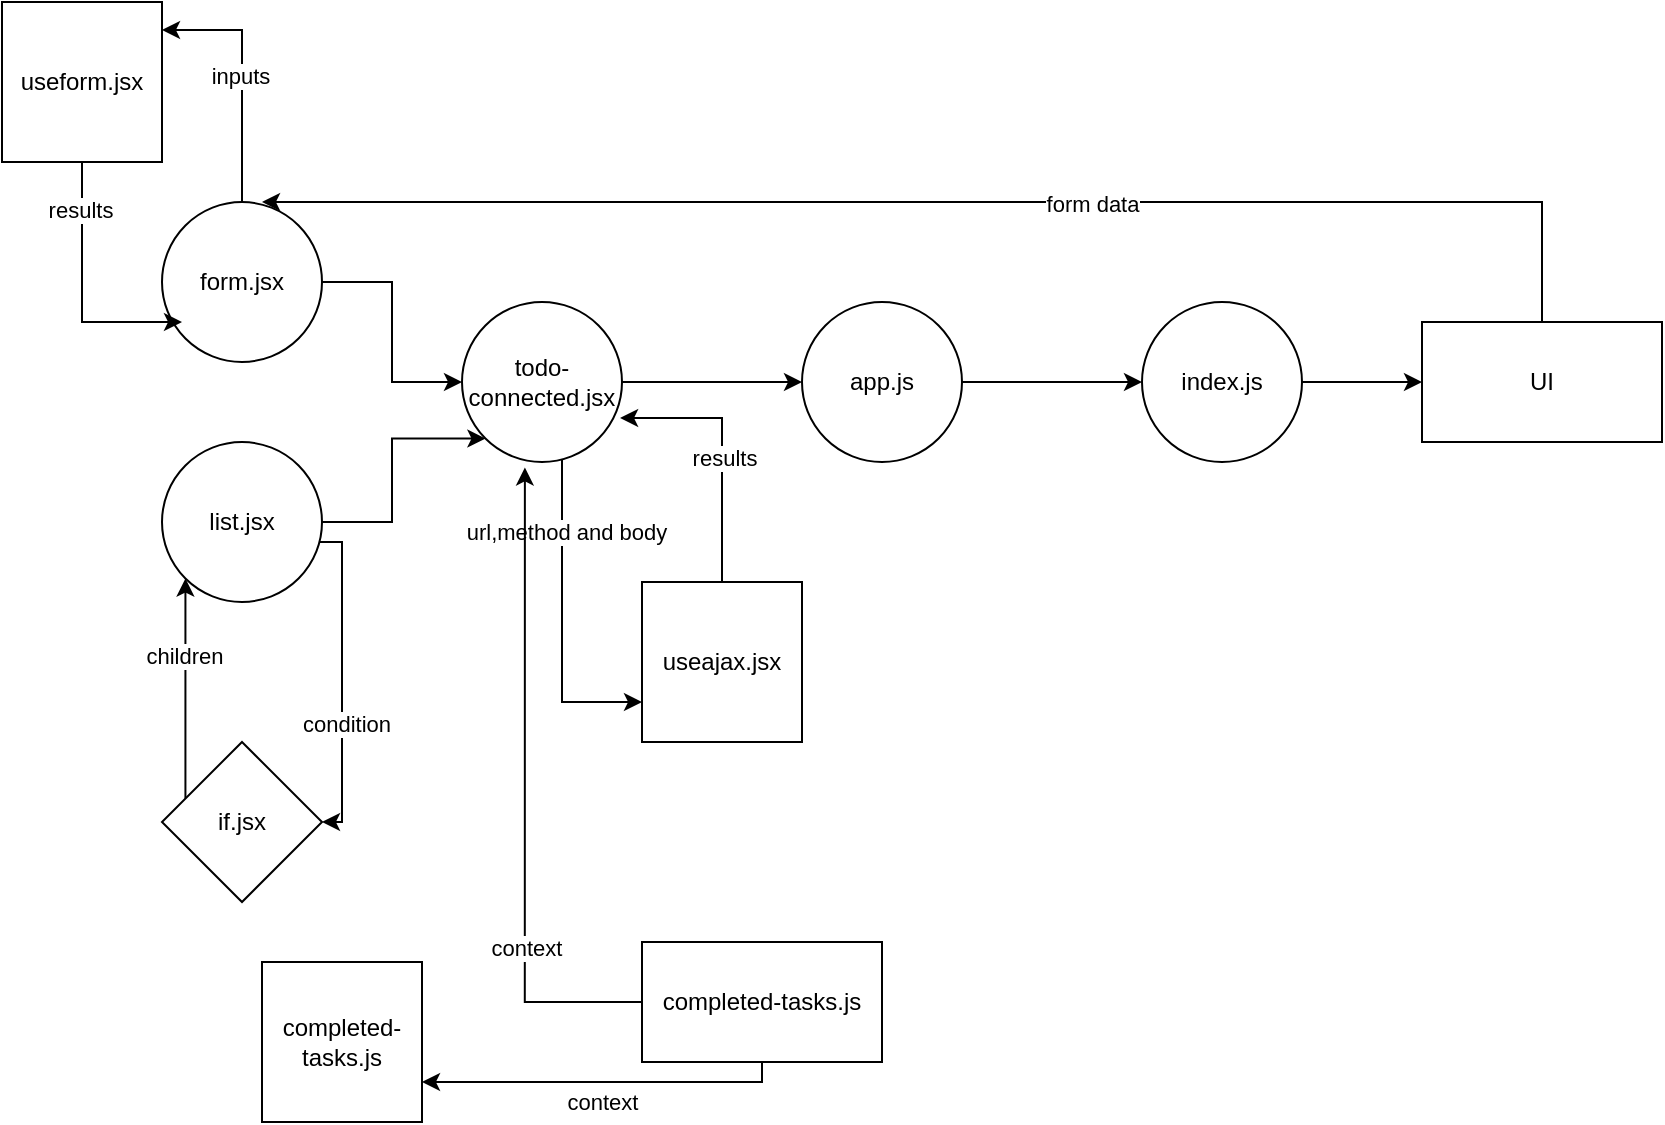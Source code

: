 <mxfile version="14.8.2" type="github">
  <diagram id="JS8aMH_mK2cZ-2c36uuN" name="Page-1">
    <mxGraphModel dx="2090" dy="643" grid="1" gridSize="10" guides="1" tooltips="1" connect="1" arrows="1" fold="1" page="1" pageScale="1" pageWidth="850" pageHeight="1100" math="0" shadow="0">
      <root>
        <mxCell id="0" />
        <mxCell id="1" parent="0" />
        <mxCell id="j0ju8uMQ2UB-qor5FmlF-4" style="edgeStyle=orthogonalEdgeStyle;rounded=0;orthogonalLoop=1;jettySize=auto;html=1;exitX=1;exitY=0.5;exitDx=0;exitDy=0;" parent="1" source="j0ju8uMQ2UB-qor5FmlF-1" target="j0ju8uMQ2UB-qor5FmlF-3" edge="1">
          <mxGeometry relative="1" as="geometry" />
        </mxCell>
        <mxCell id="rif6yRt2SpfoZcCBtPzw-4" style="edgeStyle=orthogonalEdgeStyle;rounded=0;orthogonalLoop=1;jettySize=auto;html=1;entryX=1;entryY=0.175;entryDx=0;entryDy=0;entryPerimeter=0;" parent="1" source="j0ju8uMQ2UB-qor5FmlF-1" target="rif6yRt2SpfoZcCBtPzw-1" edge="1">
          <mxGeometry relative="1" as="geometry" />
        </mxCell>
        <mxCell id="rif6yRt2SpfoZcCBtPzw-5" value="inputs" style="edgeLabel;html=1;align=center;verticalAlign=middle;resizable=0;points=[];" parent="rif6yRt2SpfoZcCBtPzw-4" vertex="1" connectable="0">
          <mxGeometry y="1" relative="1" as="geometry">
            <mxPoint as="offset" />
          </mxGeometry>
        </mxCell>
        <mxCell id="j0ju8uMQ2UB-qor5FmlF-1" value="form.jsx" style="ellipse;whiteSpace=wrap;html=1;aspect=fixed;" parent="1" vertex="1">
          <mxGeometry x="10" y="130" width="80" height="80" as="geometry" />
        </mxCell>
        <mxCell id="j0ju8uMQ2UB-qor5FmlF-5" style="edgeStyle=orthogonalEdgeStyle;rounded=0;orthogonalLoop=1;jettySize=auto;html=1;entryX=0;entryY=1;entryDx=0;entryDy=0;" parent="1" source="j0ju8uMQ2UB-qor5FmlF-2" target="j0ju8uMQ2UB-qor5FmlF-3" edge="1">
          <mxGeometry relative="1" as="geometry" />
        </mxCell>
        <mxCell id="j0ju8uMQ2UB-qor5FmlF-8" style="edgeStyle=orthogonalEdgeStyle;rounded=0;orthogonalLoop=1;jettySize=auto;html=1;" parent="1" source="j0ju8uMQ2UB-qor5FmlF-2" target="j0ju8uMQ2UB-qor5FmlF-6" edge="1">
          <mxGeometry relative="1" as="geometry">
            <Array as="points">
              <mxPoint x="100" y="300" />
              <mxPoint x="100" y="440" />
            </Array>
          </mxGeometry>
        </mxCell>
        <mxCell id="j0ju8uMQ2UB-qor5FmlF-11" value="condition" style="edgeLabel;html=1;align=center;verticalAlign=middle;resizable=0;points=[];" parent="j0ju8uMQ2UB-qor5FmlF-8" vertex="1" connectable="0">
          <mxGeometry x="0.274" y="2" relative="1" as="geometry">
            <mxPoint as="offset" />
          </mxGeometry>
        </mxCell>
        <mxCell id="j0ju8uMQ2UB-qor5FmlF-2" value="list.jsx" style="ellipse;whiteSpace=wrap;html=1;aspect=fixed;" parent="1" vertex="1">
          <mxGeometry x="10" y="250" width="80" height="80" as="geometry" />
        </mxCell>
        <mxCell id="j0ju8uMQ2UB-qor5FmlF-14" style="edgeStyle=orthogonalEdgeStyle;rounded=0;orthogonalLoop=1;jettySize=auto;html=1;" parent="1" source="j0ju8uMQ2UB-qor5FmlF-3" target="j0ju8uMQ2UB-qor5FmlF-13" edge="1">
          <mxGeometry relative="1" as="geometry" />
        </mxCell>
        <mxCell id="rif6yRt2SpfoZcCBtPzw-8" style="edgeStyle=orthogonalEdgeStyle;rounded=0;orthogonalLoop=1;jettySize=auto;html=1;entryX=0;entryY=0.75;entryDx=0;entryDy=0;" parent="1" source="j0ju8uMQ2UB-qor5FmlF-3" target="rif6yRt2SpfoZcCBtPzw-7" edge="1">
          <mxGeometry relative="1" as="geometry">
            <Array as="points">
              <mxPoint x="210" y="380" />
            </Array>
          </mxGeometry>
        </mxCell>
        <mxCell id="rif6yRt2SpfoZcCBtPzw-10" value="url,method and body" style="edgeLabel;html=1;align=center;verticalAlign=middle;resizable=0;points=[];" parent="rif6yRt2SpfoZcCBtPzw-8" vertex="1" connectable="0">
          <mxGeometry x="-0.55" y="2" relative="1" as="geometry">
            <mxPoint as="offset" />
          </mxGeometry>
        </mxCell>
        <mxCell id="j0ju8uMQ2UB-qor5FmlF-3" value="todo-connected.jsx" style="ellipse;whiteSpace=wrap;html=1;aspect=fixed;" parent="1" vertex="1">
          <mxGeometry x="160" y="180" width="80" height="80" as="geometry" />
        </mxCell>
        <mxCell id="j0ju8uMQ2UB-qor5FmlF-9" style="edgeStyle=orthogonalEdgeStyle;rounded=0;orthogonalLoop=1;jettySize=auto;html=1;entryX=0;entryY=1;entryDx=0;entryDy=0;" parent="1" source="j0ju8uMQ2UB-qor5FmlF-6" target="j0ju8uMQ2UB-qor5FmlF-2" edge="1">
          <mxGeometry relative="1" as="geometry">
            <Array as="points">
              <mxPoint x="22" y="440" />
            </Array>
          </mxGeometry>
        </mxCell>
        <mxCell id="j0ju8uMQ2UB-qor5FmlF-12" value="children" style="edgeLabel;html=1;align=center;verticalAlign=middle;resizable=0;points=[];" parent="j0ju8uMQ2UB-qor5FmlF-9" vertex="1" connectable="0">
          <mxGeometry x="0.303" y="1" relative="1" as="geometry">
            <mxPoint as="offset" />
          </mxGeometry>
        </mxCell>
        <mxCell id="j0ju8uMQ2UB-qor5FmlF-6" value="if.jsx" style="rhombus;whiteSpace=wrap;html=1;" parent="1" vertex="1">
          <mxGeometry x="10" y="400" width="80" height="80" as="geometry" />
        </mxCell>
        <mxCell id="j0ju8uMQ2UB-qor5FmlF-15" style="edgeStyle=orthogonalEdgeStyle;rounded=0;orthogonalLoop=1;jettySize=auto;html=1;" parent="1" source="j0ju8uMQ2UB-qor5FmlF-13" edge="1">
          <mxGeometry relative="1" as="geometry">
            <mxPoint x="500" y="220" as="targetPoint" />
          </mxGeometry>
        </mxCell>
        <mxCell id="j0ju8uMQ2UB-qor5FmlF-13" value="app.js" style="ellipse;whiteSpace=wrap;html=1;aspect=fixed;" parent="1" vertex="1">
          <mxGeometry x="330" y="180" width="80" height="80" as="geometry" />
        </mxCell>
        <mxCell id="j0ju8uMQ2UB-qor5FmlF-18" value="" style="edgeStyle=orthogonalEdgeStyle;rounded=0;orthogonalLoop=1;jettySize=auto;html=1;" parent="1" source="j0ju8uMQ2UB-qor5FmlF-16" target="j0ju8uMQ2UB-qor5FmlF-17" edge="1">
          <mxGeometry relative="1" as="geometry" />
        </mxCell>
        <mxCell id="j0ju8uMQ2UB-qor5FmlF-16" value="index.js" style="ellipse;whiteSpace=wrap;html=1;aspect=fixed;" parent="1" vertex="1">
          <mxGeometry x="500" y="180" width="80" height="80" as="geometry" />
        </mxCell>
        <mxCell id="j0ju8uMQ2UB-qor5FmlF-19" style="edgeStyle=orthogonalEdgeStyle;rounded=0;orthogonalLoop=1;jettySize=auto;html=1;entryX=0.625;entryY=0;entryDx=0;entryDy=0;entryPerimeter=0;" parent="1" source="j0ju8uMQ2UB-qor5FmlF-17" target="j0ju8uMQ2UB-qor5FmlF-1" edge="1">
          <mxGeometry relative="1" as="geometry">
            <Array as="points">
              <mxPoint x="700" y="130" />
              <mxPoint x="60" y="130" />
            </Array>
          </mxGeometry>
        </mxCell>
        <mxCell id="j0ju8uMQ2UB-qor5FmlF-20" value="form data" style="edgeLabel;html=1;align=center;verticalAlign=middle;resizable=0;points=[];" parent="j0ju8uMQ2UB-qor5FmlF-19" vertex="1" connectable="0">
          <mxGeometry x="-0.186" y="1" relative="1" as="geometry">
            <mxPoint as="offset" />
          </mxGeometry>
        </mxCell>
        <mxCell id="j0ju8uMQ2UB-qor5FmlF-17" value="UI" style="whiteSpace=wrap;html=1;" parent="1" vertex="1">
          <mxGeometry x="640" y="190" width="120" height="60" as="geometry" />
        </mxCell>
        <mxCell id="rif6yRt2SpfoZcCBtPzw-2" style="edgeStyle=orthogonalEdgeStyle;rounded=0;orthogonalLoop=1;jettySize=auto;html=1;" parent="1" source="rif6yRt2SpfoZcCBtPzw-1" edge="1">
          <mxGeometry relative="1" as="geometry">
            <mxPoint x="20" y="190" as="targetPoint" />
            <Array as="points">
              <mxPoint x="-30" y="190" />
            </Array>
          </mxGeometry>
        </mxCell>
        <mxCell id="rif6yRt2SpfoZcCBtPzw-6" value="results" style="edgeLabel;html=1;align=center;verticalAlign=middle;resizable=0;points=[];" parent="rif6yRt2SpfoZcCBtPzw-2" vertex="1" connectable="0">
          <mxGeometry x="-0.633" y="-1" relative="1" as="geometry">
            <mxPoint as="offset" />
          </mxGeometry>
        </mxCell>
        <mxCell id="rif6yRt2SpfoZcCBtPzw-1" value="useform.jsx" style="whiteSpace=wrap;html=1;aspect=fixed;" parent="1" vertex="1">
          <mxGeometry x="-70" y="30" width="80" height="80" as="geometry" />
        </mxCell>
        <mxCell id="rif6yRt2SpfoZcCBtPzw-9" style="edgeStyle=orthogonalEdgeStyle;rounded=0;orthogonalLoop=1;jettySize=auto;html=1;entryX=0.988;entryY=0.725;entryDx=0;entryDy=0;entryPerimeter=0;" parent="1" source="rif6yRt2SpfoZcCBtPzw-7" target="j0ju8uMQ2UB-qor5FmlF-3" edge="1">
          <mxGeometry relative="1" as="geometry">
            <Array as="points">
              <mxPoint x="290" y="238" />
            </Array>
          </mxGeometry>
        </mxCell>
        <mxCell id="rif6yRt2SpfoZcCBtPzw-11" value="results" style="edgeLabel;html=1;align=center;verticalAlign=middle;resizable=0;points=[];" parent="rif6yRt2SpfoZcCBtPzw-9" vertex="1" connectable="0">
          <mxGeometry x="-0.067" y="-1" relative="1" as="geometry">
            <mxPoint as="offset" />
          </mxGeometry>
        </mxCell>
        <mxCell id="rif6yRt2SpfoZcCBtPzw-7" value="useajax.jsx" style="whiteSpace=wrap;html=1;aspect=fixed;" parent="1" vertex="1">
          <mxGeometry x="250" y="320" width="80" height="80" as="geometry" />
        </mxCell>
        <mxCell id="5nL_4dvoQoFGyGG9r28G-2" style="edgeStyle=orthogonalEdgeStyle;rounded=0;orthogonalLoop=1;jettySize=auto;html=1;entryX=0.393;entryY=1.034;entryDx=0;entryDy=0;entryPerimeter=0;" edge="1" parent="1" source="5nL_4dvoQoFGyGG9r28G-1" target="j0ju8uMQ2UB-qor5FmlF-3">
          <mxGeometry relative="1" as="geometry" />
        </mxCell>
        <mxCell id="5nL_4dvoQoFGyGG9r28G-3" value="context" style="edgeLabel;html=1;align=center;verticalAlign=middle;resizable=0;points=[];" vertex="1" connectable="0" parent="5nL_4dvoQoFGyGG9r28G-2">
          <mxGeometry x="-0.473" relative="1" as="geometry">
            <mxPoint as="offset" />
          </mxGeometry>
        </mxCell>
        <mxCell id="5nL_4dvoQoFGyGG9r28G-5" style="edgeStyle=orthogonalEdgeStyle;rounded=0;orthogonalLoop=1;jettySize=auto;html=1;" edge="1" parent="1" source="5nL_4dvoQoFGyGG9r28G-1">
          <mxGeometry relative="1" as="geometry">
            <mxPoint x="140" y="570" as="targetPoint" />
            <Array as="points">
              <mxPoint x="310" y="570" />
            </Array>
          </mxGeometry>
        </mxCell>
        <mxCell id="5nL_4dvoQoFGyGG9r28G-6" value="context" style="edgeLabel;html=1;align=center;verticalAlign=middle;resizable=0;points=[];" vertex="1" connectable="0" parent="5nL_4dvoQoFGyGG9r28G-5">
          <mxGeometry x="-0.405" relative="1" as="geometry">
            <mxPoint x="-37" y="10" as="offset" />
          </mxGeometry>
        </mxCell>
        <mxCell id="5nL_4dvoQoFGyGG9r28G-1" value="completed-tasks.js" style="rounded=0;whiteSpace=wrap;html=1;" vertex="1" parent="1">
          <mxGeometry x="250" y="500" width="120" height="60" as="geometry" />
        </mxCell>
        <UserObject label="completed-tasks.js" link="completed-tasks.js" id="5nL_4dvoQoFGyGG9r28G-4">
          <mxCell style="whiteSpace=wrap;html=1;aspect=fixed;" vertex="1" parent="1">
            <mxGeometry x="60" y="510" width="80" height="80" as="geometry" />
          </mxCell>
        </UserObject>
      </root>
    </mxGraphModel>
  </diagram>
</mxfile>
